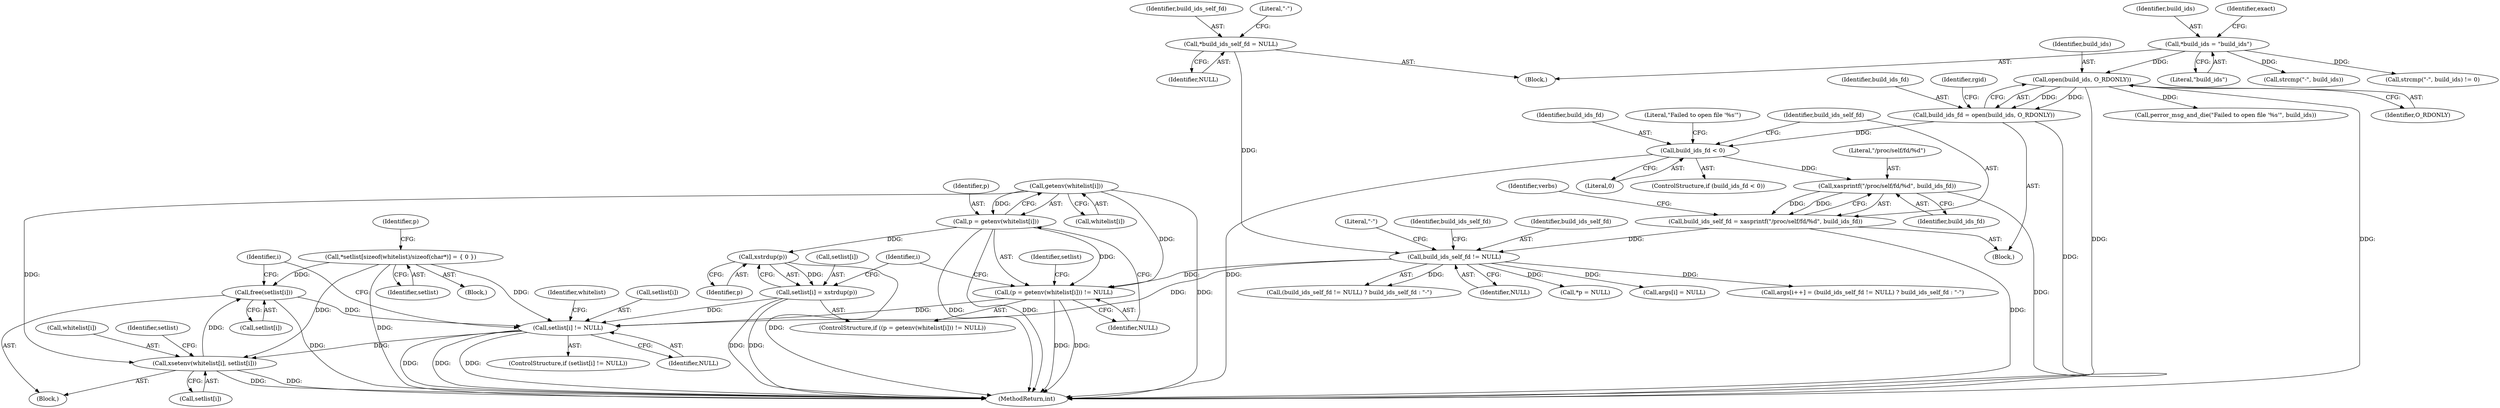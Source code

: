 digraph "0_abrt_50ee8130fb4cd4ef1af7682a2c85dd99cb99424e@array" {
"1000424" [label="(Call,free(setlist[i]))"];
"1000368" [label="(Call,*setlist[sizeof(whitelist)/sizeof(char*)] = { 0 })"];
"1000417" [label="(Call,xsetenv(whitelist[i], setlist[i]))"];
"1000388" [label="(Call,getenv(whitelist[i]))"];
"1000411" [label="(Call,setlist[i] != NULL)"];
"1000393" [label="(Call,setlist[i] = xstrdup(p))"];
"1000397" [label="(Call,xstrdup(p))"];
"1000386" [label="(Call,p = getenv(whitelist[i]))"];
"1000424" [label="(Call,free(setlist[i]))"];
"1000385" [label="(Call,(p = getenv(whitelist[i])) != NULL)"];
"1000264" [label="(Call,build_ids_self_fd != NULL)"];
"1000177" [label="(Call,*build_ids_self_fd = NULL)"];
"1000232" [label="(Call,build_ids_self_fd = xasprintf(\"/proc/self/fd/%d\", build_ids_fd))"];
"1000234" [label="(Call,xasprintf(\"/proc/self/fd/%d\", build_ids_fd))"];
"1000226" [label="(Call,build_ids_fd < 0)"];
"1000204" [label="(Call,build_ids_fd = open(build_ids, O_RDONLY))"];
"1000206" [label="(Call,open(build_ids, O_RDONLY))"];
"1000134" [label="(Call,*build_ids = \"build_ids\")"];
"1000205" [label="(Identifier,build_ids_fd)"];
"1000268" [label="(Literal,\"-\")"];
"1000135" [label="(Identifier,build_ids)"];
"1000368" [label="(Call,*setlist[sizeof(whitelist)/sizeof(char*)] = { 0 })"];
"1000371" [label="(Call,*p = NULL)"];
"1000336" [label="(Call,args[i] = NULL)"];
"1000372" [label="(Identifier,p)"];
"1000228" [label="(Literal,0)"];
"1000227" [label="(Identifier,build_ids_fd)"];
"1000234" [label="(Call,xasprintf(\"/proc/self/fd/%d\", build_ids_fd))"];
"1000369" [label="(Identifier,setlist)"];
"1000208" [label="(Identifier,O_RDONLY)"];
"1000416" [label="(Block,)"];
"1000387" [label="(Identifier,p)"];
"1000229" [label="(Call,perror_msg_and_die(\"Failed to open file '%s'\", build_ids))"];
"1000182" [label="(Call,strcmp(\"-\", build_ids))"];
"1000426" [label="(Identifier,setlist)"];
"1000236" [label="(Identifier,build_ids_fd)"];
"1000179" [label="(Identifier,NULL)"];
"1000394" [label="(Call,setlist[i])"];
"1000395" [label="(Identifier,setlist)"];
"1000409" [label="(Identifier,i)"];
"1000226" [label="(Call,build_ids_fd < 0)"];
"1000139" [label="(Identifier,exact)"];
"1000398" [label="(Identifier,p)"];
"1000397" [label="(Call,xstrdup(p))"];
"1000233" [label="(Identifier,build_ids_self_fd)"];
"1000206" [label="(Call,open(build_ids, O_RDONLY))"];
"1000225" [label="(ControlStructure,if (build_ids_fd < 0))"];
"1000389" [label="(Call,whitelist[i])"];
"1000419" [label="(Identifier,whitelist)"];
"1000241" [label="(Identifier,verbs)"];
"1000353" [label="(Block,)"];
"1000265" [label="(Identifier,build_ids_self_fd)"];
"1000411" [label="(Call,setlist[i] != NULL)"];
"1000178" [label="(Identifier,build_ids_self_fd)"];
"1000235" [label="(Literal,\"/proc/self/fd/%d\")"];
"1000181" [label="(Call,strcmp(\"-\", build_ids) != 0)"];
"1000383" [label="(Identifier,i)"];
"1000267" [label="(Identifier,build_ids_self_fd)"];
"1000186" [label="(Block,)"];
"1000410" [label="(ControlStructure,if (setlist[i] != NULL))"];
"1000388" [label="(Call,getenv(whitelist[i]))"];
"1000177" [label="(Call,*build_ids_self_fd = NULL)"];
"1000425" [label="(Call,setlist[i])"];
"1000204" [label="(Call,build_ids_fd = open(build_ids, O_RDONLY))"];
"1000116" [label="(Block,)"];
"1000424" [label="(Call,free(setlist[i]))"];
"1000264" [label="(Call,build_ids_self_fd != NULL)"];
"1000232" [label="(Call,build_ids_self_fd = xasprintf(\"/proc/self/fd/%d\", build_ids_fd))"];
"1000258" [label="(Call,args[i++] = (build_ids_self_fd != NULL) ? build_ids_self_fd : \"-\")"];
"1000386" [label="(Call,p = getenv(whitelist[i]))"];
"1000412" [label="(Call,setlist[i])"];
"1000212" [label="(Identifier,rgid)"];
"1000392" [label="(Identifier,NULL)"];
"1000207" [label="(Identifier,build_ids)"];
"1000384" [label="(ControlStructure,if ((p = getenv(whitelist[i])) != NULL))"];
"1000385" [label="(Call,(p = getenv(whitelist[i])) != NULL)"];
"1000445" [label="(MethodReturn,int)"];
"1000393" [label="(Call,setlist[i] = xstrdup(p))"];
"1000230" [label="(Literal,\"Failed to open file '%s'\")"];
"1000266" [label="(Identifier,NULL)"];
"1000263" [label="(Call,(build_ids_self_fd != NULL) ? build_ids_self_fd : \"-\")"];
"1000136" [label="(Literal,\"build_ids\")"];
"1000417" [label="(Call,xsetenv(whitelist[i], setlist[i]))"];
"1000183" [label="(Literal,\"-\")"];
"1000134" [label="(Call,*build_ids = \"build_ids\")"];
"1000415" [label="(Identifier,NULL)"];
"1000421" [label="(Call,setlist[i])"];
"1000418" [label="(Call,whitelist[i])"];
"1000424" -> "1000416"  [label="AST: "];
"1000424" -> "1000425"  [label="CFG: "];
"1000425" -> "1000424"  [label="AST: "];
"1000409" -> "1000424"  [label="CFG: "];
"1000424" -> "1000445"  [label="DDG: "];
"1000424" -> "1000411"  [label="DDG: "];
"1000368" -> "1000424"  [label="DDG: "];
"1000417" -> "1000424"  [label="DDG: "];
"1000368" -> "1000353"  [label="AST: "];
"1000368" -> "1000369"  [label="CFG: "];
"1000369" -> "1000368"  [label="AST: "];
"1000372" -> "1000368"  [label="CFG: "];
"1000368" -> "1000445"  [label="DDG: "];
"1000368" -> "1000411"  [label="DDG: "];
"1000368" -> "1000417"  [label="DDG: "];
"1000417" -> "1000416"  [label="AST: "];
"1000417" -> "1000421"  [label="CFG: "];
"1000418" -> "1000417"  [label="AST: "];
"1000421" -> "1000417"  [label="AST: "];
"1000426" -> "1000417"  [label="CFG: "];
"1000417" -> "1000445"  [label="DDG: "];
"1000417" -> "1000445"  [label="DDG: "];
"1000388" -> "1000417"  [label="DDG: "];
"1000411" -> "1000417"  [label="DDG: "];
"1000388" -> "1000386"  [label="AST: "];
"1000388" -> "1000389"  [label="CFG: "];
"1000389" -> "1000388"  [label="AST: "];
"1000386" -> "1000388"  [label="CFG: "];
"1000388" -> "1000445"  [label="DDG: "];
"1000388" -> "1000385"  [label="DDG: "];
"1000388" -> "1000386"  [label="DDG: "];
"1000411" -> "1000410"  [label="AST: "];
"1000411" -> "1000415"  [label="CFG: "];
"1000412" -> "1000411"  [label="AST: "];
"1000415" -> "1000411"  [label="AST: "];
"1000419" -> "1000411"  [label="CFG: "];
"1000409" -> "1000411"  [label="CFG: "];
"1000411" -> "1000445"  [label="DDG: "];
"1000411" -> "1000445"  [label="DDG: "];
"1000411" -> "1000445"  [label="DDG: "];
"1000393" -> "1000411"  [label="DDG: "];
"1000385" -> "1000411"  [label="DDG: "];
"1000264" -> "1000411"  [label="DDG: "];
"1000393" -> "1000384"  [label="AST: "];
"1000393" -> "1000397"  [label="CFG: "];
"1000394" -> "1000393"  [label="AST: "];
"1000397" -> "1000393"  [label="AST: "];
"1000383" -> "1000393"  [label="CFG: "];
"1000393" -> "1000445"  [label="DDG: "];
"1000393" -> "1000445"  [label="DDG: "];
"1000397" -> "1000393"  [label="DDG: "];
"1000397" -> "1000398"  [label="CFG: "];
"1000398" -> "1000397"  [label="AST: "];
"1000397" -> "1000445"  [label="DDG: "];
"1000386" -> "1000397"  [label="DDG: "];
"1000386" -> "1000385"  [label="AST: "];
"1000387" -> "1000386"  [label="AST: "];
"1000392" -> "1000386"  [label="CFG: "];
"1000386" -> "1000445"  [label="DDG: "];
"1000386" -> "1000445"  [label="DDG: "];
"1000386" -> "1000385"  [label="DDG: "];
"1000385" -> "1000384"  [label="AST: "];
"1000385" -> "1000392"  [label="CFG: "];
"1000392" -> "1000385"  [label="AST: "];
"1000395" -> "1000385"  [label="CFG: "];
"1000383" -> "1000385"  [label="CFG: "];
"1000385" -> "1000445"  [label="DDG: "];
"1000385" -> "1000445"  [label="DDG: "];
"1000264" -> "1000385"  [label="DDG: "];
"1000264" -> "1000263"  [label="AST: "];
"1000264" -> "1000266"  [label="CFG: "];
"1000265" -> "1000264"  [label="AST: "];
"1000266" -> "1000264"  [label="AST: "];
"1000267" -> "1000264"  [label="CFG: "];
"1000268" -> "1000264"  [label="CFG: "];
"1000264" -> "1000258"  [label="DDG: "];
"1000177" -> "1000264"  [label="DDG: "];
"1000232" -> "1000264"  [label="DDG: "];
"1000264" -> "1000263"  [label="DDG: "];
"1000264" -> "1000336"  [label="DDG: "];
"1000264" -> "1000371"  [label="DDG: "];
"1000177" -> "1000116"  [label="AST: "];
"1000177" -> "1000179"  [label="CFG: "];
"1000178" -> "1000177"  [label="AST: "];
"1000179" -> "1000177"  [label="AST: "];
"1000183" -> "1000177"  [label="CFG: "];
"1000232" -> "1000186"  [label="AST: "];
"1000232" -> "1000234"  [label="CFG: "];
"1000233" -> "1000232"  [label="AST: "];
"1000234" -> "1000232"  [label="AST: "];
"1000241" -> "1000232"  [label="CFG: "];
"1000232" -> "1000445"  [label="DDG: "];
"1000234" -> "1000232"  [label="DDG: "];
"1000234" -> "1000232"  [label="DDG: "];
"1000234" -> "1000236"  [label="CFG: "];
"1000235" -> "1000234"  [label="AST: "];
"1000236" -> "1000234"  [label="AST: "];
"1000234" -> "1000445"  [label="DDG: "];
"1000226" -> "1000234"  [label="DDG: "];
"1000226" -> "1000225"  [label="AST: "];
"1000226" -> "1000228"  [label="CFG: "];
"1000227" -> "1000226"  [label="AST: "];
"1000228" -> "1000226"  [label="AST: "];
"1000230" -> "1000226"  [label="CFG: "];
"1000233" -> "1000226"  [label="CFG: "];
"1000226" -> "1000445"  [label="DDG: "];
"1000204" -> "1000226"  [label="DDG: "];
"1000204" -> "1000186"  [label="AST: "];
"1000204" -> "1000206"  [label="CFG: "];
"1000205" -> "1000204"  [label="AST: "];
"1000206" -> "1000204"  [label="AST: "];
"1000212" -> "1000204"  [label="CFG: "];
"1000204" -> "1000445"  [label="DDG: "];
"1000206" -> "1000204"  [label="DDG: "];
"1000206" -> "1000204"  [label="DDG: "];
"1000206" -> "1000208"  [label="CFG: "];
"1000207" -> "1000206"  [label="AST: "];
"1000208" -> "1000206"  [label="AST: "];
"1000206" -> "1000445"  [label="DDG: "];
"1000206" -> "1000445"  [label="DDG: "];
"1000134" -> "1000206"  [label="DDG: "];
"1000206" -> "1000229"  [label="DDG: "];
"1000134" -> "1000116"  [label="AST: "];
"1000134" -> "1000136"  [label="CFG: "];
"1000135" -> "1000134"  [label="AST: "];
"1000136" -> "1000134"  [label="AST: "];
"1000139" -> "1000134"  [label="CFG: "];
"1000134" -> "1000181"  [label="DDG: "];
"1000134" -> "1000182"  [label="DDG: "];
}
